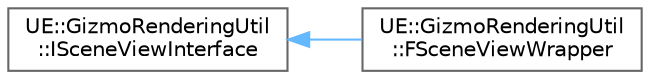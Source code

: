 digraph "Graphical Class Hierarchy"
{
 // INTERACTIVE_SVG=YES
 // LATEX_PDF_SIZE
  bgcolor="transparent";
  edge [fontname=Helvetica,fontsize=10,labelfontname=Helvetica,labelfontsize=10];
  node [fontname=Helvetica,fontsize=10,shape=box,height=0.2,width=0.4];
  rankdir="LR";
  Node0 [id="Node000000",label="UE::GizmoRenderingUtil\l::ISceneViewInterface",height=0.2,width=0.4,color="grey40", fillcolor="white", style="filled",URL="$d7/d10/classUE_1_1GizmoRenderingUtil_1_1ISceneViewInterface.html",tooltip=" "];
  Node0 -> Node1 [id="edge9336_Node000000_Node000001",dir="back",color="steelblue1",style="solid",tooltip=" "];
  Node1 [id="Node000001",label="UE::GizmoRenderingUtil\l::FSceneViewWrapper",height=0.2,width=0.4,color="grey40", fillcolor="white", style="filled",URL="$d2/d33/classUE_1_1GizmoRenderingUtil_1_1FSceneViewWrapper.html",tooltip=" "];
}
